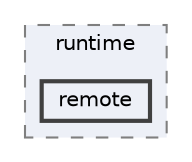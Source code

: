 digraph "runtime/runtime/remote"
{
 // LATEX_PDF_SIZE
  bgcolor="transparent";
  edge [fontname=Helvetica,fontsize=10,labelfontname=Helvetica,labelfontsize=10];
  node [fontname=Helvetica,fontsize=10,shape=box,height=0.2,width=0.4];
  compound=true
  subgraph clusterdir_1165fe574c2ca36c9b57174c038000cf {
    graph [ bgcolor="#edf0f7", pencolor="grey50", label="runtime", fontname=Helvetica,fontsize=10 style="filled,dashed", URL="dir_1165fe574c2ca36c9b57174c038000cf.html",tooltip=""]
  dir_97775e6102e01f37a42210dc88056224 [label="remote", fillcolor="#edf0f7", color="grey25", style="filled,bold", URL="dir_97775e6102e01f37a42210dc88056224.html",tooltip=""];
  }
}
